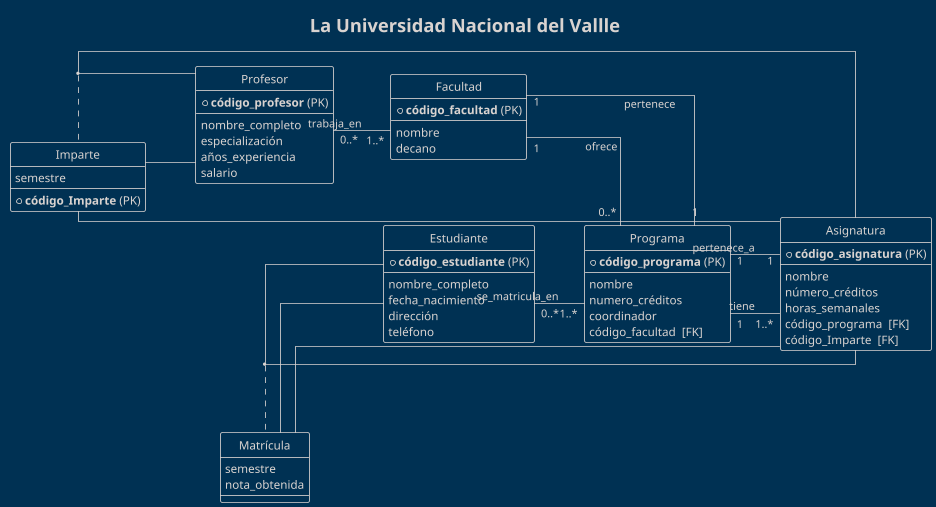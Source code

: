 @startuml Universidad
title La Universidad Nacional del Vallle
!theme blueprint
skinparam dpi 80
skinparam linetype ortho
skinparam ranksep 60
skinparam nodesep 80
left to right direction
hide circle

' --- Entidades ---
entity "Facultad" as Facultad {
  + **código_facultad** (PK)
  --
  nombre
  decano
}

entity "Programa" as Programa {
  + **código_programa** (PK)
  --
  nombre
  numero_créditos
  coordinador
  código_facultad  [FK]
}

entity "Profesor" as Profesor {
  + **código_profesor** (PK)
  --
  nombre_completo
  especialización
  años_experiencia
  salario
}

entity "Asignatura" as Asignatura {
  + **código_asignatura** (PK)
  --
  nombre
  número_créditos
  horas_semanales
  código_programa  [FK]
  código_Imparte  [FK]
}

entity "Estudiante" as Estudiante {
  + **código_estudiante** (PK)
  --
  nombre_completo
  fecha_nacimiento
  dirección
  teléfono
}

entity "Imparte" as Imparte {
  + **código_Imparte** (PK)  
  semestre
}

entity "Matrícula" as Matricula {
  semestre
  nota_obtenida
}

' --- Relaciones ---
Facultad "1" -- "0..*" Programa : ofrece
Programa "1" -- "1" Facultad : pertenece
Profesor "0..*" -- "1..*" Facultad : trabaja_en
Estudiante "0..*" -- "1..*" Programa : se_matricula_en
Programa "1" -- "1..*" Asignatura : tiene
Asignatura "1" -- "1" Programa : pertenece_a

(Profesor, Asignatura) . Imparte
Imparte -- Profesor
Imparte -- Asignatura

(Estudiante, Asignatura) . Matricula
Matricula -- Estudiante
Matricula -- Asignatura

' Se oculto para mejorar el diseño del esquema
Facultad -[hidden]-> Programa
Programa -[hidden]-> Asignatura
Profesor -[hidden]-> Facultad
Estudiante -[hidden]-> Programa


@enduml

